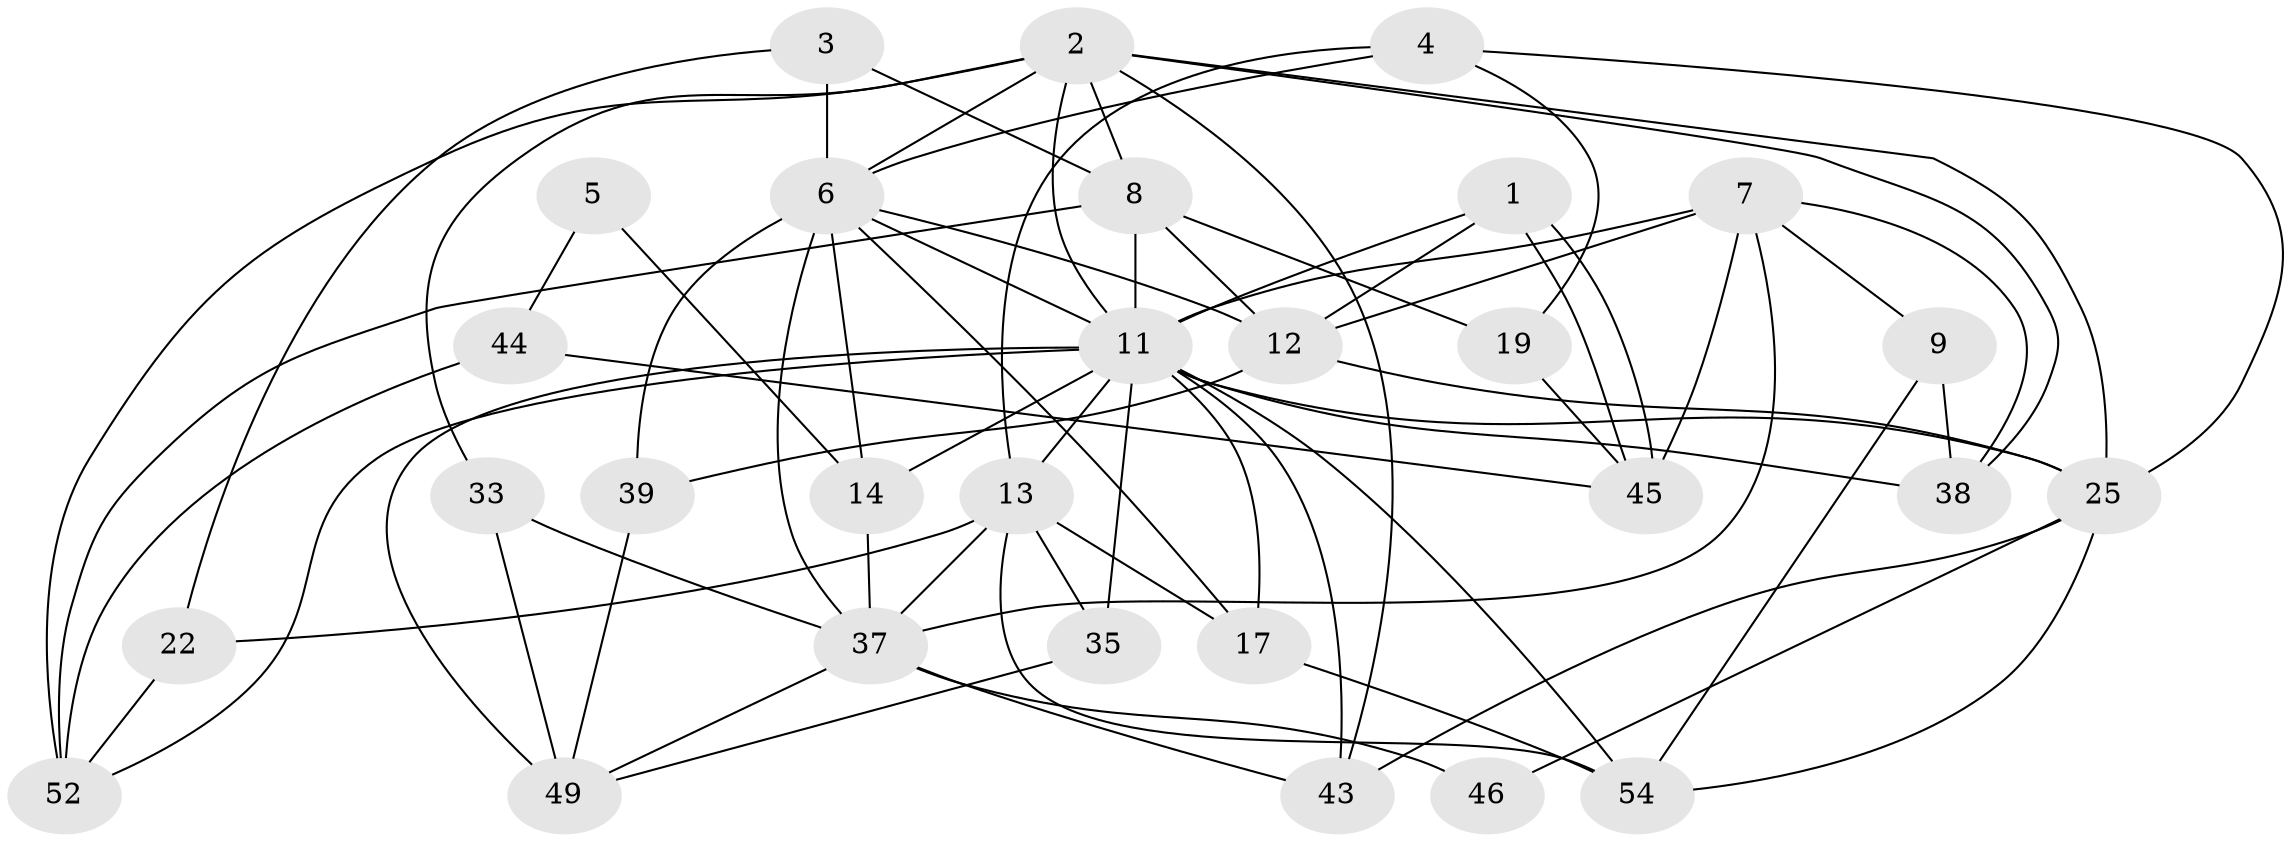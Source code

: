 // original degree distribution, {4: 0.2413793103448276, 3: 0.3275862068965517, 2: 0.1206896551724138, 7: 0.08620689655172414, 6: 0.08620689655172414, 5: 0.13793103448275862}
// Generated by graph-tools (version 1.1) at 2025/14/03/09/25 04:14:58]
// undirected, 29 vertices, 72 edges
graph export_dot {
graph [start="1"]
  node [color=gray90,style=filled];
  1;
  2 [super="+15+53"];
  3 [super="+30"];
  4 [super="+26"];
  5;
  6 [super="+57+10"];
  7 [super="+24+34"];
  8 [super="+36+47"];
  9;
  11 [super="+18+23+21"];
  12 [super="+42"];
  13 [super="+16"];
  14 [super="+27"];
  17;
  19;
  22;
  25 [super="+29"];
  33;
  35;
  37 [super="+56"];
  38 [super="+40"];
  39;
  43;
  44;
  45;
  46;
  49;
  52 [super="+58"];
  54;
  1 -- 45;
  1 -- 45;
  1 -- 11;
  1 -- 12;
  2 -- 8;
  2 -- 52;
  2 -- 33;
  2 -- 38;
  2 -- 43;
  2 -- 6;
  2 -- 25;
  2 -- 11;
  3 -- 8;
  3 -- 22;
  3 -- 6 [weight=2];
  4 -- 25;
  4 -- 19;
  4 -- 6;
  4 -- 13;
  5 -- 44;
  5 -- 14;
  6 -- 17;
  6 -- 37;
  6 -- 39;
  6 -- 12;
  6 -- 14;
  6 -- 11;
  7 -- 11 [weight=2];
  7 -- 45;
  7 -- 12;
  7 -- 9;
  7 -- 37;
  7 -- 38;
  8 -- 11 [weight=2];
  8 -- 52 [weight=2];
  8 -- 12;
  8 -- 19;
  9 -- 54;
  9 -- 38;
  11 -- 17 [weight=2];
  11 -- 35;
  11 -- 43;
  11 -- 14 [weight=3];
  11 -- 54 [weight=2];
  11 -- 52 [weight=2];
  11 -- 38 [weight=2];
  11 -- 13;
  11 -- 49 [weight=2];
  11 -- 25;
  12 -- 39;
  12 -- 25;
  13 -- 17;
  13 -- 35;
  13 -- 37;
  13 -- 54;
  13 -- 22;
  14 -- 37;
  17 -- 54;
  19 -- 45;
  22 -- 52;
  25 -- 43;
  25 -- 46;
  25 -- 54;
  33 -- 49;
  33 -- 37;
  35 -- 49;
  37 -- 49;
  37 -- 43;
  37 -- 46;
  39 -- 49;
  44 -- 45;
  44 -- 52;
}
